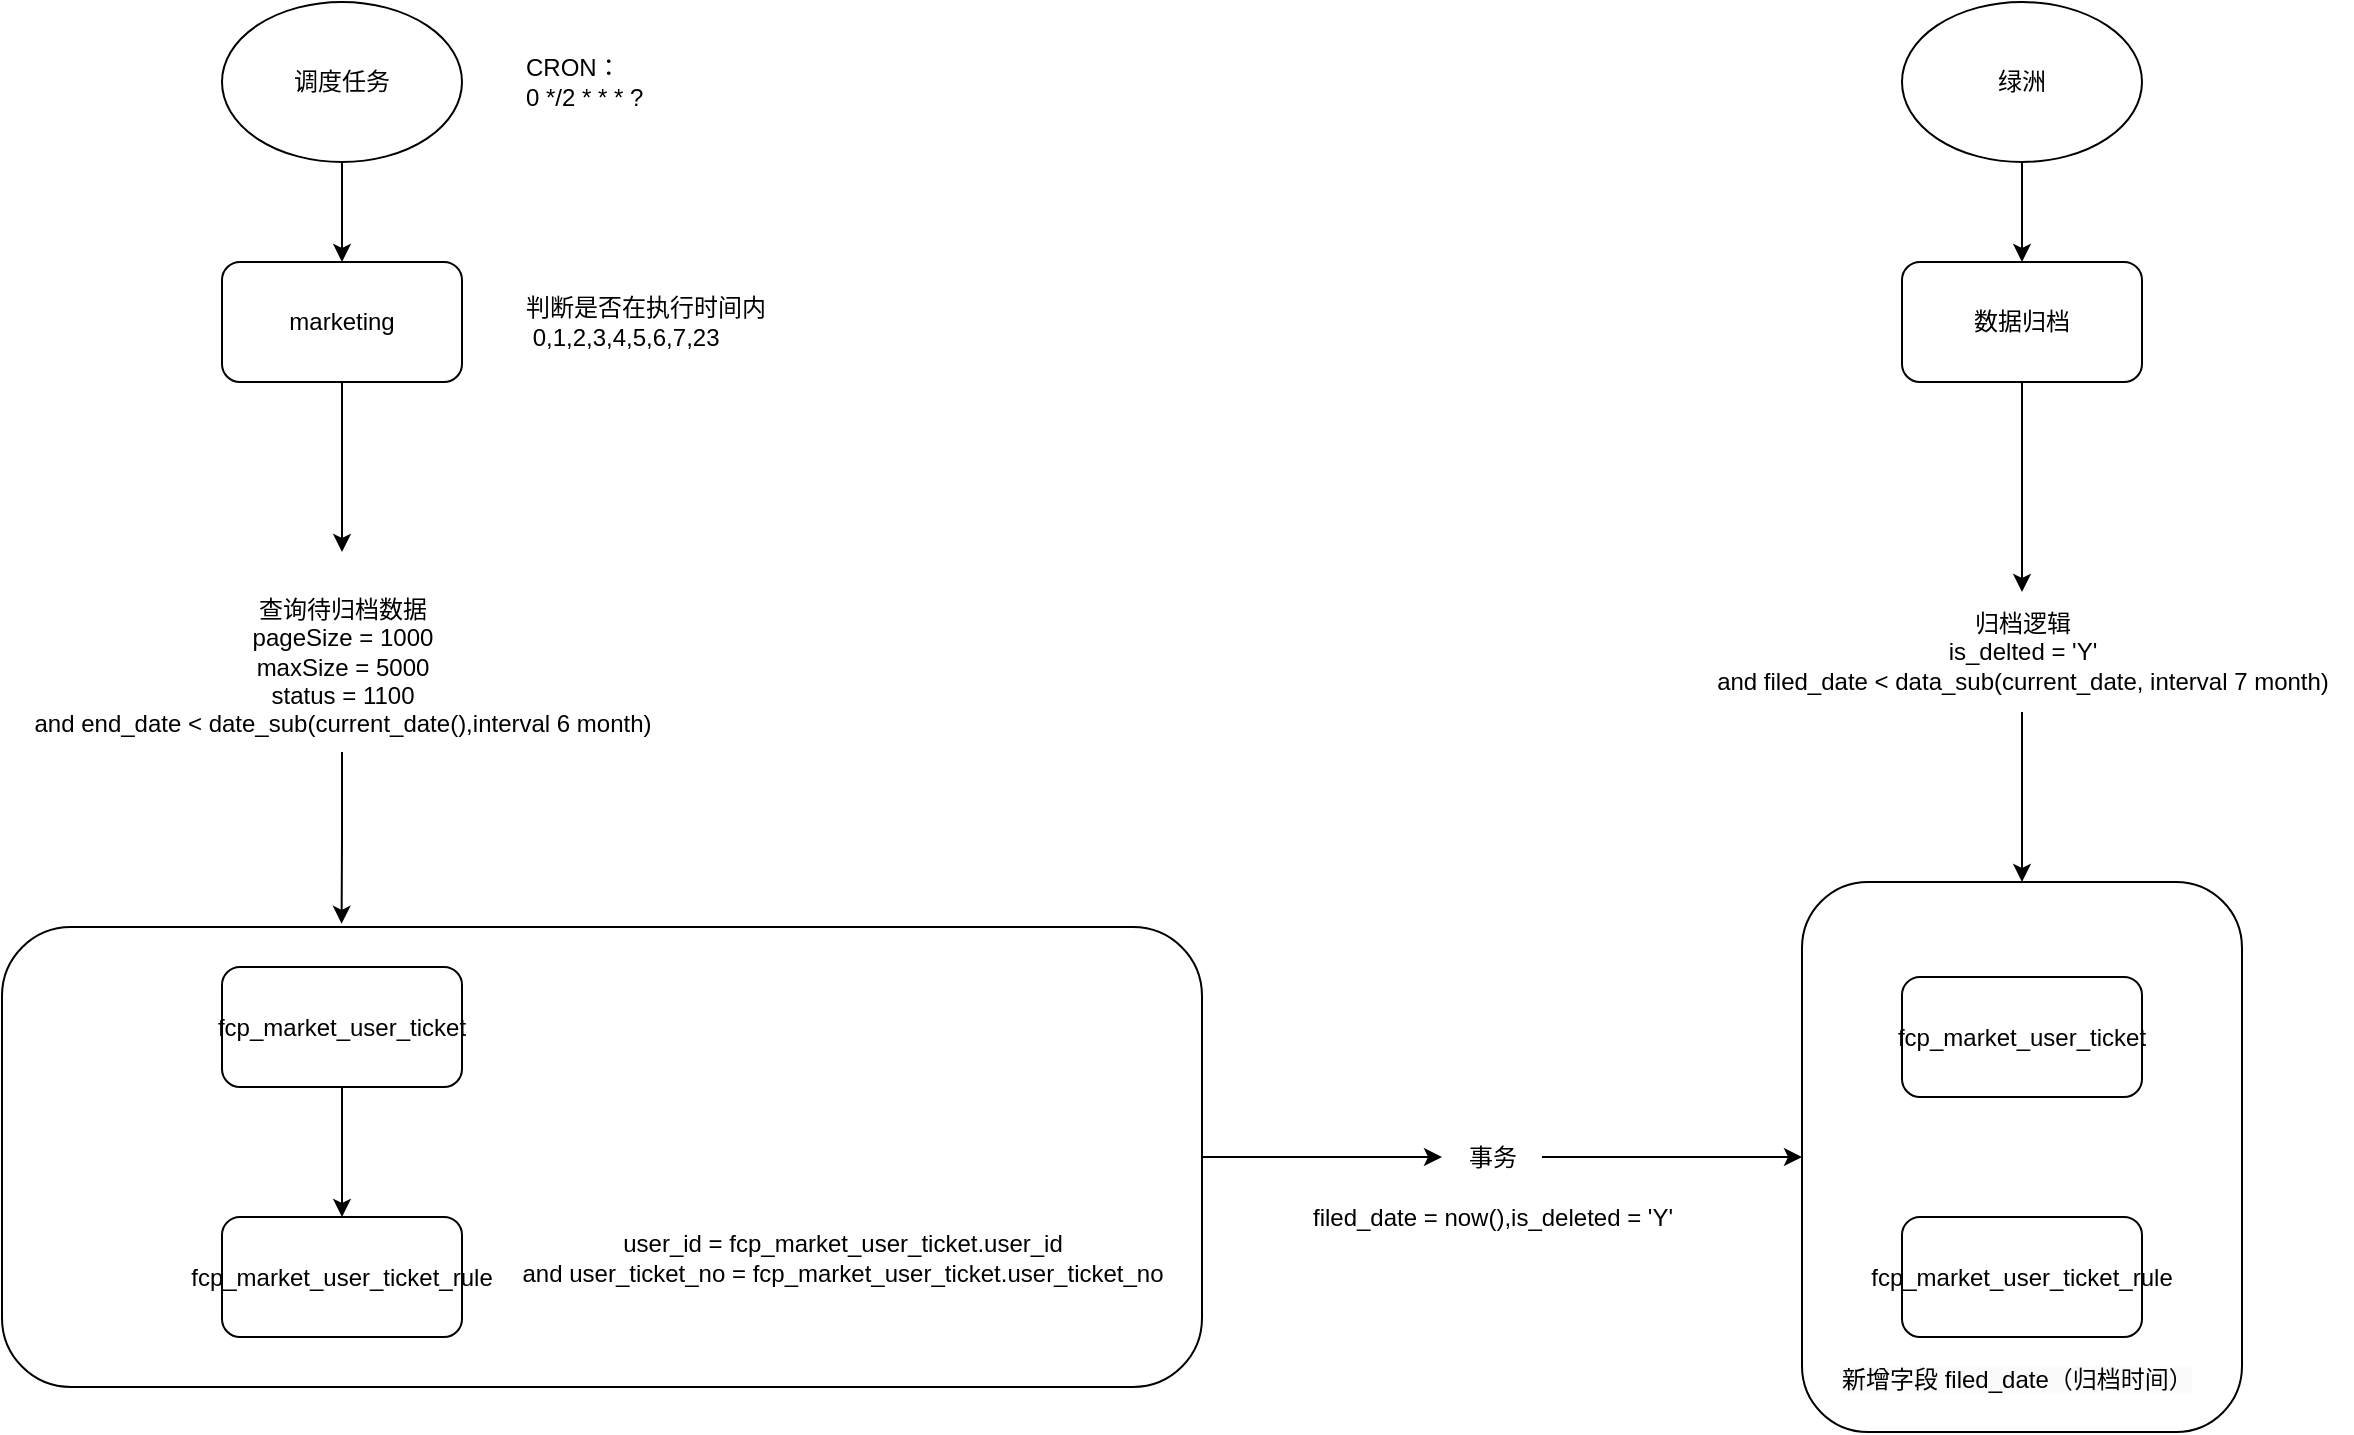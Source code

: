 <mxfile version="21.5.2" type="github">
  <diagram name="第 1 页" id="BgB41KbXPWBUYuILRypq">
    <mxGraphModel dx="1434" dy="953" grid="1" gridSize="10" guides="1" tooltips="1" connect="1" arrows="1" fold="1" page="1" pageScale="1" pageWidth="827" pageHeight="1169" math="0" shadow="0">
      <root>
        <mxCell id="0" />
        <mxCell id="1" parent="0" />
        <mxCell id="fTWWRAs0TYhyk4xOGI72-39" value="" style="rounded=1;whiteSpace=wrap;html=1;" vertex="1" parent="1">
          <mxGeometry x="200" y="532.5" width="600" height="230" as="geometry" />
        </mxCell>
        <mxCell id="fTWWRAs0TYhyk4xOGI72-27" value="" style="rounded=1;whiteSpace=wrap;html=1;" vertex="1" parent="1">
          <mxGeometry x="1100" y="510" width="220" height="275" as="geometry" />
        </mxCell>
        <mxCell id="fTWWRAs0TYhyk4xOGI72-32" style="edgeStyle=orthogonalEdgeStyle;rounded=0;orthogonalLoop=1;jettySize=auto;html=1;entryX=0;entryY=0.5;entryDx=0;entryDy=0;exitX=1;exitY=0.5;exitDx=0;exitDy=0;" edge="1" parent="1" source="fTWWRAs0TYhyk4xOGI72-29" target="fTWWRAs0TYhyk4xOGI72-27">
          <mxGeometry relative="1" as="geometry">
            <mxPoint x="814" y="460" as="sourcePoint" />
          </mxGeometry>
        </mxCell>
        <mxCell id="fTWWRAs0TYhyk4xOGI72-7" style="edgeStyle=orthogonalEdgeStyle;rounded=0;orthogonalLoop=1;jettySize=auto;html=1;entryX=0.5;entryY=0;entryDx=0;entryDy=0;" edge="1" parent="1" source="fTWWRAs0TYhyk4xOGI72-1" target="fTWWRAs0TYhyk4xOGI72-6">
          <mxGeometry relative="1" as="geometry" />
        </mxCell>
        <mxCell id="fTWWRAs0TYhyk4xOGI72-1" value="调度任务" style="ellipse;whiteSpace=wrap;html=1;" vertex="1" parent="1">
          <mxGeometry x="310" y="70" width="120" height="80" as="geometry" />
        </mxCell>
        <mxCell id="fTWWRAs0TYhyk4xOGI72-5" value="判断是否在执行时间内&lt;br&gt;&amp;nbsp;0,1,2,3,4,5,6,7,23&amp;nbsp;" style="text;html=1;align=left;verticalAlign=middle;resizable=0;points=[];autosize=1;strokeColor=none;fillColor=none;" vertex="1" parent="1">
          <mxGeometry x="460" y="210" width="140" height="40" as="geometry" />
        </mxCell>
        <mxCell id="fTWWRAs0TYhyk4xOGI72-9" style="edgeStyle=orthogonalEdgeStyle;rounded=0;orthogonalLoop=1;jettySize=auto;html=1;entryX=0.283;entryY=-0.007;entryDx=0;entryDy=0;entryPerimeter=0;" edge="1" parent="1" source="fTWWRAs0TYhyk4xOGI72-12" target="fTWWRAs0TYhyk4xOGI72-39">
          <mxGeometry relative="1" as="geometry">
            <mxPoint x="370" y="530" as="targetPoint" />
          </mxGeometry>
        </mxCell>
        <mxCell id="fTWWRAs0TYhyk4xOGI72-6" value="marketing" style="rounded=1;whiteSpace=wrap;html=1;" vertex="1" parent="1">
          <mxGeometry x="310" y="200" width="120" height="60" as="geometry" />
        </mxCell>
        <mxCell id="fTWWRAs0TYhyk4xOGI72-37" style="edgeStyle=orthogonalEdgeStyle;rounded=0;orthogonalLoop=1;jettySize=auto;html=1;entryX=0.5;entryY=0;entryDx=0;entryDy=0;" edge="1" parent="1" source="fTWWRAs0TYhyk4xOGI72-8" target="fTWWRAs0TYhyk4xOGI72-10">
          <mxGeometry relative="1" as="geometry" />
        </mxCell>
        <mxCell id="fTWWRAs0TYhyk4xOGI72-8" value="fcp_market_user_ticket" style="rounded=1;whiteSpace=wrap;html=1;" vertex="1" parent="1">
          <mxGeometry x="310" y="552.5" width="120" height="60" as="geometry" />
        </mxCell>
        <mxCell id="fTWWRAs0TYhyk4xOGI72-10" value="fcp_market_user_ticket_rule" style="rounded=1;whiteSpace=wrap;html=1;" vertex="1" parent="1">
          <mxGeometry x="310" y="677.5" width="120" height="60" as="geometry" />
        </mxCell>
        <mxCell id="fTWWRAs0TYhyk4xOGI72-15" value="user_id =&amp;nbsp;fcp_market_user_ticket.user_id&lt;br&gt;and user_ticket_no = fcp_market_user_ticket.user_ticket_no" style="text;html=1;align=center;verticalAlign=middle;resizable=0;points=[];autosize=1;strokeColor=none;fillColor=none;" vertex="1" parent="1">
          <mxGeometry x="450" y="677.5" width="340" height="40" as="geometry" />
        </mxCell>
        <mxCell id="fTWWRAs0TYhyk4xOGI72-21" value="fcp_market_user_ticket" style="rounded=1;whiteSpace=wrap;html=1;" vertex="1" parent="1">
          <mxGeometry x="1150" y="557.5" width="120" height="60" as="geometry" />
        </mxCell>
        <mxCell id="fTWWRAs0TYhyk4xOGI72-22" value="fcp_market_user_ticket_rule" style="rounded=1;whiteSpace=wrap;html=1;" vertex="1" parent="1">
          <mxGeometry x="1150" y="677.5" width="120" height="60" as="geometry" />
        </mxCell>
        <mxCell id="fTWWRAs0TYhyk4xOGI72-26" value="filed_date = now(),is_deleted = &#39;Y&#39;" style="text;html=1;align=center;verticalAlign=middle;resizable=0;points=[];autosize=1;strokeColor=none;fillColor=none;" vertex="1" parent="1">
          <mxGeometry x="845" y="662.5" width="200" height="30" as="geometry" />
        </mxCell>
        <mxCell id="fTWWRAs0TYhyk4xOGI72-36" style="edgeStyle=orthogonalEdgeStyle;rounded=0;orthogonalLoop=1;jettySize=auto;html=1;entryX=0.5;entryY=0;entryDx=0;entryDy=0;" edge="1" parent="1" source="fTWWRAs0TYhyk4xOGI72-33" target="fTWWRAs0TYhyk4xOGI72-34">
          <mxGeometry relative="1" as="geometry" />
        </mxCell>
        <mxCell id="fTWWRAs0TYhyk4xOGI72-33" value="绿洲" style="ellipse;whiteSpace=wrap;html=1;" vertex="1" parent="1">
          <mxGeometry x="1150" y="70" width="120" height="80" as="geometry" />
        </mxCell>
        <mxCell id="fTWWRAs0TYhyk4xOGI72-35" style="edgeStyle=orthogonalEdgeStyle;rounded=0;orthogonalLoop=1;jettySize=auto;html=1;entryX=0.5;entryY=0;entryDx=0;entryDy=0;" edge="1" parent="1" source="fTWWRAs0TYhyk4xOGI72-40" target="fTWWRAs0TYhyk4xOGI72-27">
          <mxGeometry relative="1" as="geometry" />
        </mxCell>
        <mxCell id="fTWWRAs0TYhyk4xOGI72-34" value="数据归档" style="rounded=1;whiteSpace=wrap;html=1;" vertex="1" parent="1">
          <mxGeometry x="1150" y="200" width="120" height="60" as="geometry" />
        </mxCell>
        <mxCell id="fTWWRAs0TYhyk4xOGI72-44" value="" style="edgeStyle=orthogonalEdgeStyle;rounded=0;orthogonalLoop=1;jettySize=auto;html=1;entryX=0;entryY=0.5;entryDx=0;entryDy=0;exitX=1;exitY=0.5;exitDx=0;exitDy=0;" edge="1" parent="1" source="fTWWRAs0TYhyk4xOGI72-39" target="fTWWRAs0TYhyk4xOGI72-29">
          <mxGeometry relative="1" as="geometry">
            <mxPoint x="800" y="648" as="sourcePoint" />
            <mxPoint x="1100" y="648" as="targetPoint" />
          </mxGeometry>
        </mxCell>
        <mxCell id="fTWWRAs0TYhyk4xOGI72-29" value="事务" style="text;html=1;align=center;verticalAlign=middle;resizable=0;points=[];autosize=1;strokeColor=none;fillColor=none;" vertex="1" parent="1">
          <mxGeometry x="920" y="632.5" width="50" height="30" as="geometry" />
        </mxCell>
        <mxCell id="fTWWRAs0TYhyk4xOGI72-46" value="" style="edgeStyle=orthogonalEdgeStyle;rounded=0;orthogonalLoop=1;jettySize=auto;html=1;entryX=0.5;entryY=0;entryDx=0;entryDy=0;" edge="1" parent="1" source="fTWWRAs0TYhyk4xOGI72-34" target="fTWWRAs0TYhyk4xOGI72-40">
          <mxGeometry relative="1" as="geometry">
            <mxPoint x="1210" y="260" as="sourcePoint" />
            <mxPoint x="1210" y="510" as="targetPoint" />
          </mxGeometry>
        </mxCell>
        <mxCell id="fTWWRAs0TYhyk4xOGI72-40" value="归档逻辑&lt;br&gt;is_delted = &#39;Y&#39;&lt;br&gt;and filed_date &amp;lt; data_sub(current_date, interval 7 month)" style="text;html=1;align=center;verticalAlign=middle;resizable=0;points=[];autosize=1;strokeColor=none;fillColor=none;" vertex="1" parent="1">
          <mxGeometry x="1045" y="365" width="330" height="60" as="geometry" />
        </mxCell>
        <mxCell id="fTWWRAs0TYhyk4xOGI72-48" value="" style="edgeStyle=orthogonalEdgeStyle;rounded=0;orthogonalLoop=1;jettySize=auto;html=1;" edge="1" parent="1" source="fTWWRAs0TYhyk4xOGI72-6" target="fTWWRAs0TYhyk4xOGI72-12">
          <mxGeometry relative="1" as="geometry">
            <mxPoint x="370" y="260" as="sourcePoint" />
            <mxPoint x="370" y="531" as="targetPoint" />
          </mxGeometry>
        </mxCell>
        <mxCell id="fTWWRAs0TYhyk4xOGI72-12" value="&lt;font style=&quot;font-size: 12px;&quot;&gt;&lt;br&gt;查询待归档数据&lt;br style=&quot;border-color: var(--border-color);&quot;&gt;pageSize = 1000&lt;br style=&quot;border-color: var(--border-color);&quot;&gt;maxSize = 5000&lt;br&gt;status = 1100&lt;br style=&quot;border-color: var(--border-color); font-family: Arial, sans-serif; text-align: start;&quot;&gt;&lt;span style=&quot;font-family: Arial, sans-serif; text-align: start;&quot;&gt;and end_date &amp;lt; date_sub(current_date(),&lt;/span&gt;&lt;span style=&quot;font-family: Arial, sans-serif; text-align: start;&quot;&gt;interval 6 month)&lt;/span&gt;&lt;/font&gt;" style="text;html=1;align=center;verticalAlign=middle;resizable=0;points=[];autosize=1;strokeColor=none;fillColor=none;" vertex="1" parent="1">
          <mxGeometry x="205" y="345" width="330" height="100" as="geometry" />
        </mxCell>
        <mxCell id="fTWWRAs0TYhyk4xOGI72-49" value="CRON：&lt;br&gt;0 */2 * * * ?" style="text;html=1;align=left;verticalAlign=middle;resizable=0;points=[];autosize=1;strokeColor=none;fillColor=none;" vertex="1" parent="1">
          <mxGeometry x="460" y="90" width="80" height="40" as="geometry" />
        </mxCell>
        <mxCell id="fTWWRAs0TYhyk4xOGI72-50" value="&lt;span style=&quot;color: rgb(0, 0, 0); font-family: Helvetica; font-size: 12px; font-style: normal; font-variant-ligatures: normal; font-variant-caps: normal; font-weight: 400; letter-spacing: normal; orphans: 2; text-align: center; text-indent: 0px; text-transform: none; widows: 2; word-spacing: 0px; -webkit-text-stroke-width: 0px; background-color: rgb(251, 251, 251); text-decoration-thickness: initial; text-decoration-style: initial; text-decoration-color: initial; float: none; display: inline !important;&quot;&gt;新增字段 filed_date（归档时间）&lt;/span&gt;" style="text;whiteSpace=wrap;html=1;" vertex="1" parent="1">
          <mxGeometry x="1117.5" y="745" width="185" height="40" as="geometry" />
        </mxCell>
      </root>
    </mxGraphModel>
  </diagram>
</mxfile>
